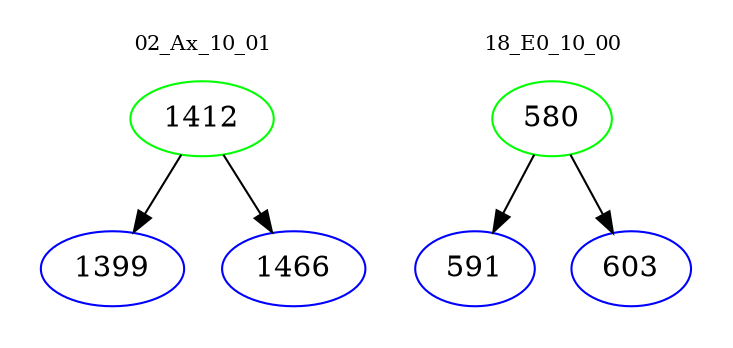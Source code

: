 digraph{
subgraph cluster_0 {
color = white
label = "02_Ax_10_01";
fontsize=10;
T0_1412 [label="1412", color="green"]
T0_1412 -> T0_1399 [color="black"]
T0_1399 [label="1399", color="blue"]
T0_1412 -> T0_1466 [color="black"]
T0_1466 [label="1466", color="blue"]
}
subgraph cluster_1 {
color = white
label = "18_E0_10_00";
fontsize=10;
T1_580 [label="580", color="green"]
T1_580 -> T1_591 [color="black"]
T1_591 [label="591", color="blue"]
T1_580 -> T1_603 [color="black"]
T1_603 [label="603", color="blue"]
}
}
